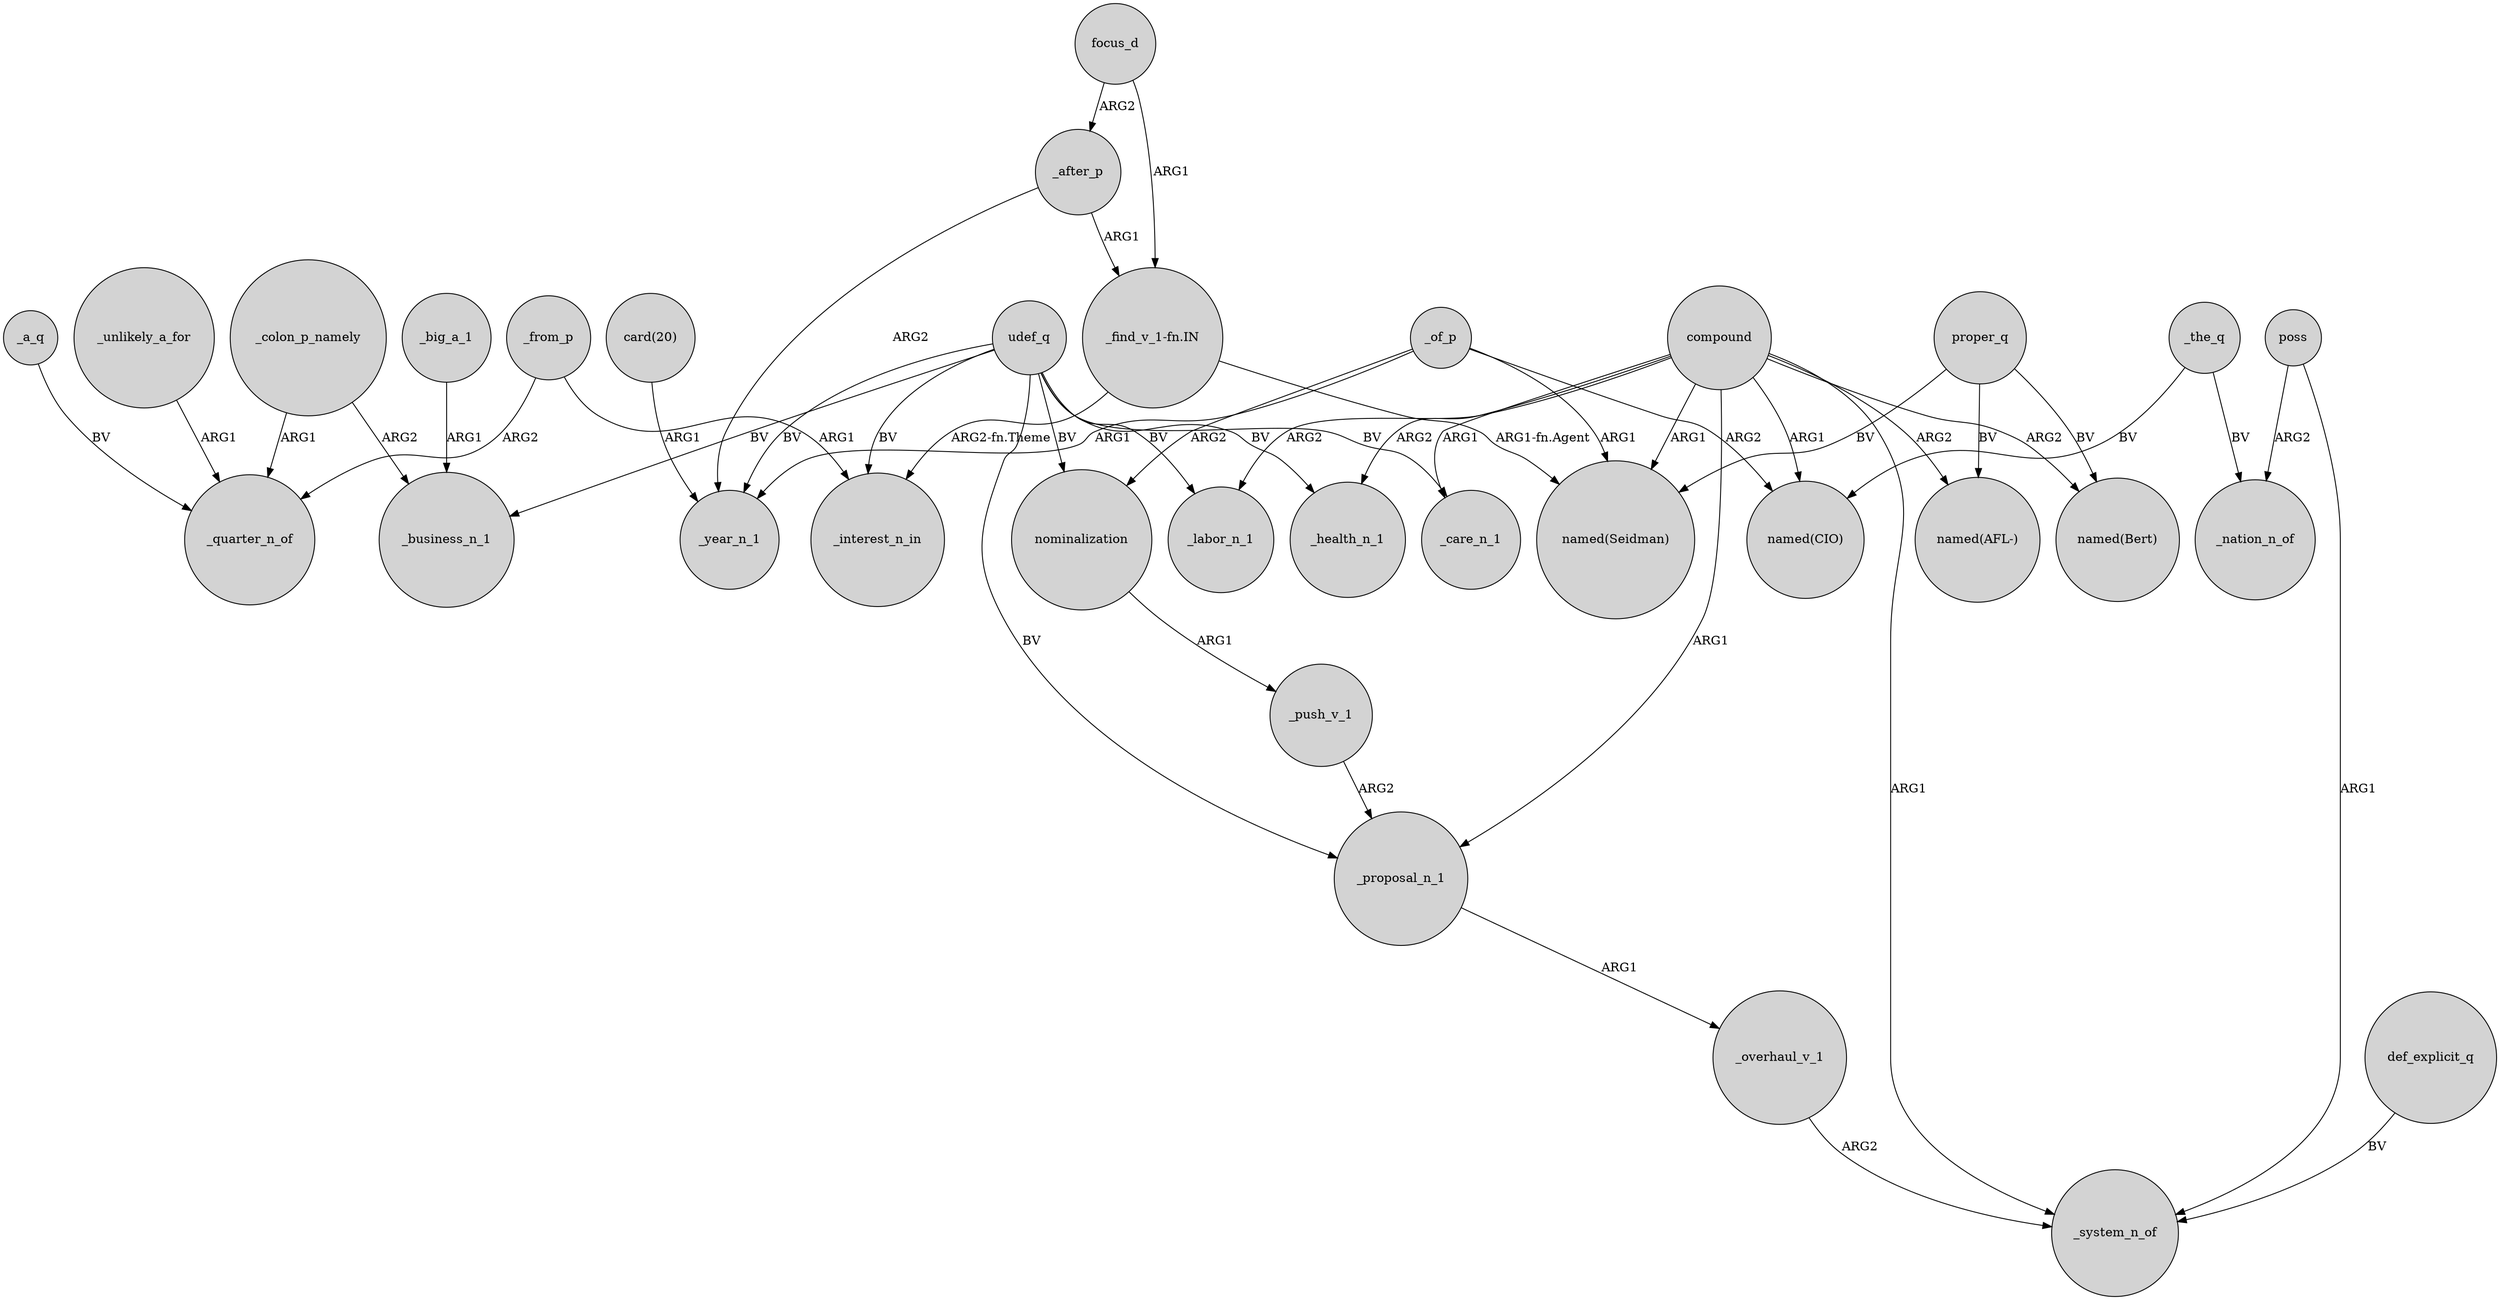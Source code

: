digraph {
	node [shape=circle style=filled]
	_after_p -> "_find_v_1-fn.IN" [label=ARG1]
	focus_d -> _after_p [label=ARG2]
	_from_p -> _interest_n_in [label=ARG1]
	compound -> _system_n_of [label=ARG1]
	nominalization -> _push_v_1 [label=ARG1]
	focus_d -> "_find_v_1-fn.IN" [label=ARG1]
	udef_q -> _proposal_n_1 [label=BV]
	udef_q -> _care_n_1 [label=BV]
	_unlikely_a_for -> _quarter_n_of [label=ARG1]
	compound -> "named(AFL-)" [label=ARG2]
	_from_p -> _quarter_n_of [label=ARG2]
	_colon_p_namely -> _quarter_n_of [label=ARG1]
	poss -> _system_n_of [label=ARG1]
	compound -> _labor_n_1 [label=ARG2]
	def_explicit_q -> _system_n_of [label=BV]
	udef_q -> _interest_n_in [label=BV]
	_overhaul_v_1 -> _system_n_of [label=ARG2]
	_of_p -> _year_n_1 [label=ARG1]
	proper_q -> "named(Bert)" [label=BV]
	udef_q -> _labor_n_1 [label=BV]
	_of_p -> "named(CIO)" [label=ARG2]
	proper_q -> "named(Seidman)" [label=BV]
	_after_p -> _year_n_1 [label=ARG2]
	compound -> "named(CIO)" [label=ARG1]
	_the_q -> _nation_n_of [label=BV]
	compound -> _health_n_1 [label=ARG2]
	_of_p -> "named(Seidman)" [label=ARG1]
	compound -> "named(Bert)" [label=ARG2]
	_of_p -> nominalization [label=ARG2]
	udef_q -> _health_n_1 [label=BV]
	udef_q -> nominalization [label=BV]
	poss -> _nation_n_of [label=ARG2]
	proper_q -> "named(AFL-)" [label=BV]
	_a_q -> _quarter_n_of [label=BV]
	"card(20)" -> _year_n_1 [label=ARG1]
	_big_a_1 -> _business_n_1 [label=ARG1]
	udef_q -> _business_n_1 [label=BV]
	udef_q -> _year_n_1 [label=BV]
	_proposal_n_1 -> _overhaul_v_1 [label=ARG1]
	compound -> _care_n_1 [label=ARG1]
	"_find_v_1-fn.IN" -> "named(Seidman)" [label="ARG1-fn.Agent"]
	_push_v_1 -> _proposal_n_1 [label=ARG2]
	compound -> _proposal_n_1 [label=ARG1]
	_the_q -> "named(CIO)" [label=BV]
	"_find_v_1-fn.IN" -> _interest_n_in [label="ARG2-fn.Theme"]
	compound -> "named(Seidman)" [label=ARG1]
	_colon_p_namely -> _business_n_1 [label=ARG2]
}
